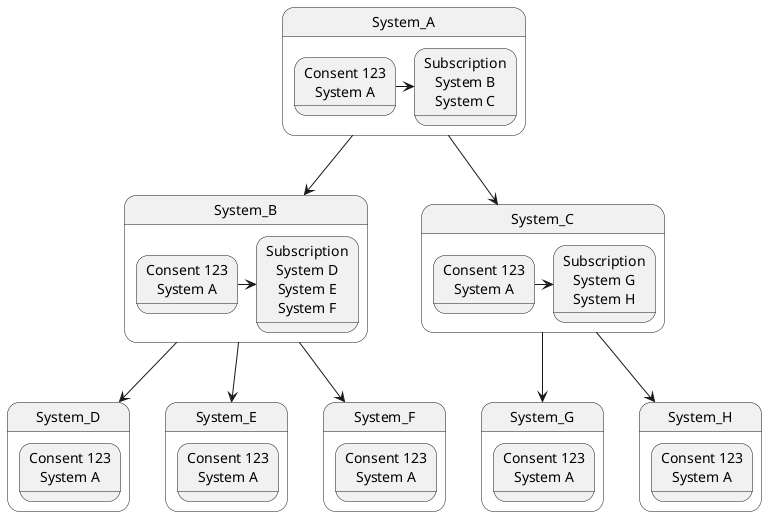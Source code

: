 @startuml
State System_A {
    state "Consent 123\nSystem A" as sysa 
    state "Subscription\nSystem B\nSystem C" as sysbc 
    sysa -right-> sysbc
}
State System_B {
    state "Consent 123\nSystem A" as sysa2
    state "Subscription\nSystem D\nSystem E\nSystem F" as sysdef
    sysa2 -right-> sysdef
}
State System_C {
    state "Consent 123\nSystem A" as sysa3
    state "Subscription\nSystem G\nSystem H" as sysgh
    sysa3 -right-> sysgh
}
System_A -down-> System_B
System_A -down-> System_C
State System_D {
    state "Consent 123\nSystem A" as sysa4
}
State System_E {
    state "Consent 123\nSystem A" as sysa5
}
State System_F {
    state "Consent 123\nSystem A" as sysa6
}
System_B -down-> System_D
System_B -down-> System_E
System_B -down-> System_F
State System_G {
    state "Consent 123\nSystem A" as sysa8
}
State System_H {
    state "Consent 123\nSystem A" as sysa7
}
System_C -down-> System_G 
System_C -down-> System_H
@enduml